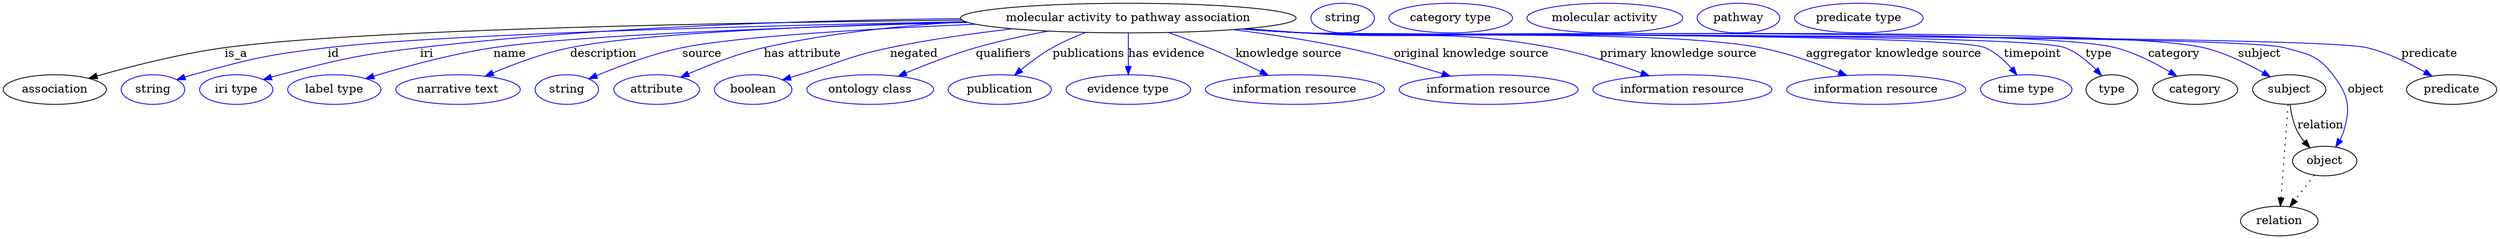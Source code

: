 digraph {
	graph [bb="0,0,3022,283"];
	node [label="\N"];
	"molecular activity to pathway association"	[height=0.5,
		label="molecular activity to pathway association",
		pos="1362.4,265",
		width=5.6509];
	association	[height=0.5,
		pos="62.394,178",
		width=1.7332];
	"molecular activity to pathway association" -> association	[label=is_a,
		lp="282.39,221.5",
		pos="e,103.35,191.59 1160.6,262.51 892.93,259.68 434.8,251.61 268.39,229 214.66,221.7 154.54,206.24 113.18,194.43"];
	id	[color=blue,
		height=0.5,
		label=string,
		pos="181.39,178",
		width=1.0652];
	"molecular activity to pathway association" -> id	[color=blue,
		label=id,
		lp="400.39,221.5",
		pos="e,210.37,190.01 1164.8,260.65 925.73,255.94 537.27,245.96 393.39,229 319.56,220.3 301.06,215.79 229.39,196 226.28,195.14 223.08,\
194.18 219.89,193.17",
		style=solid];
	iri	[color=blue,
		height=0.5,
		label="iri type",
		pos="282.39,178",
		width=1.2277];
	"molecular activity to pathway association" -> iri	[color=blue,
		label=iri,
		lp="512.39,221.5",
		pos="e,315.3,190.21 1158.9,264.39 984.6,262.65 727.23,255.15 504.39,229 428.39,220.08 409.51,215.05 335.39,196 332.02,195.13 328.54,194.17 \
325.05,193.16",
		style=solid];
	name	[color=blue,
		height=0.5,
		label="label type",
		pos="401.39,178",
		width=1.5707];
	"molecular activity to pathway association" -> name	[color=blue,
		label=name,
		lp="613.39,221.5",
		pos="e,439.52,191.46 1167.7,259.78 976.93,254.8 699.85,245.1 593.39,229 543.53,221.46 487.9,206.19 449.41,194.5",
		style=solid];
	description	[color=blue,
		height=0.5,
		label="narrative text",
		pos="551.39,178",
		width=2.0943];
	"molecular activity to pathway association" -> description	[color=blue,
		label=description,
		lp="726.89,221.5",
		pos="e,584.13,194.32 1165.7,260.39 999.44,256.13 774.59,247.17 686.39,229 654.24,222.37 619.53,209.38 593.37,198.3",
		style=solid];
	source	[color=blue,
		height=0.5,
		label=string,
		pos="683.39,178",
		width=1.0652];
	"molecular activity to pathway association" -> source	[color=blue,
		label=source,
		lp="845.39,221.5",
		pos="e,709.97,191.19 1176.7,257.57 1047.5,252.03 887.09,242.74 821.39,229 785.74,221.55 746.88,206.83 719.5,195.28",
		style=solid];
	"has attribute"	[color=blue,
		height=0.5,
		label=attribute,
		pos="791.39,178",
		width=1.4443];
	"molecular activity to pathway association" -> "has attribute"	[color=blue,
		label="has attribute",
		lp="967.39,221.5",
		pos="e,820.34,193.03 1165,260.62 1087.9,256.13 999.29,247.01 920.39,229 888.83,221.8 854.75,208.32 829.54,197.17",
		style=solid];
	negated	[color=blue,
		height=0.5,
		label=boolean,
		pos="908.39,178",
		width=1.2999];
	"molecular activity to pathway association" -> negated	[color=blue,
		label=negated,
		lp="1102.4,221.5",
		pos="e,943.59,189.93 1222.3,251.91 1174.8,246.52 1121.5,239.05 1073.4,229 1023.4,218.56 1012.2,210.87 963.39,196 960.09,194.99 956.68,\
193.95 953.25,192.9",
		style=solid];
	qualifiers	[color=blue,
		height=0.5,
		label="ontology class",
		pos="1049.4,178",
		width=2.1304];
	"molecular activity to pathway association" -> qualifiers	[color=blue,
		label=qualifiers,
		lp="1210.9,221.5",
		pos="e,1083.3,194.24 1265.1,249.09 1236.6,243.78 1205.5,237.08 1177.4,229 1148.5,220.71 1117.1,208.5 1092.7,198.21",
		style=solid];
	publications	[color=blue,
		height=0.5,
		label=publication,
		pos="1206.4,178",
		width=1.7332];
	"molecular activity to pathway association" -> publications	[color=blue,
		label=publications,
		lp="1314.4,221.5",
		pos="e,1224.4,195.45 1311,247.56 1297.4,242.39 1283,236.13 1270.4,229 1257,221.42 1243.3,211.19 1232.1,201.95",
		style=solid];
	"has evidence"	[color=blue,
		height=0.5,
		label="evidence type",
		pos="1362.4,178",
		width=2.0943];
	"molecular activity to pathway association" -> "has evidence"	[color=blue,
		label="has evidence",
		lp="1408.9,221.5",
		pos="e,1362.4,196.18 1362.4,246.8 1362.4,235.16 1362.4,219.55 1362.4,206.24",
		style=solid];
	"knowledge source"	[color=blue,
		height=0.5,
		label="information resource",
		pos="1564.4,178",
		width=3.015];
	"molecular activity to pathway association" -> "knowledge source"	[color=blue,
		label="knowledge source",
		lp="1556.9,221.5",
		pos="e,1532.1,195.37 1411.1,247.48 1426.7,241.92 1443.9,235.48 1459.4,229 1480.7,220.11 1503.9,209.19 1523.1,199.83",
		style=solid];
	"original knowledge source"	[color=blue,
		height=0.5,
		label="information resource",
		pos="1799.4,178",
		width=3.015];
	"molecular activity to pathway association" -> "original knowledge source"	[color=blue,
		label="original knowledge source",
		lp="1778.4,221.5",
		pos="e,1753,194.37 1489.5,250.93 1532.8,245.46 1581.4,238.19 1625.4,229 1665.3,220.66 1709.4,207.94 1743.3,197.41",
		style=solid];
	"primary knowledge source"	[color=blue,
		height=0.5,
		label="information resource",
		pos="2034.4,178",
		width=3.015];
	"molecular activity to pathway association" -> "primary knowledge source"	[color=blue,
		label="primary knowledge source",
		lp="2029.4,221.5",
		pos="e,1994.2,194.76 1505.6,252.18 1528.9,250.37 1552.8,248.58 1575.4,247 1709.1,237.67 1744.6,253.4 1876.4,229 1913.4,222.15 1953.9,\
209.24 1984.6,198.25",
		style=solid];
	"aggregator knowledge source"	[color=blue,
		height=0.5,
		label="information resource",
		pos="2269.4,178",
		width=3.015];
	"molecular activity to pathway association" -> "aggregator knowledge source"	[color=blue,
		label="aggregator knowledge source",
		lp="2290.9,221.5",
		pos="e,2233.7,195.11 1502.1,251.9 1526.5,250.06 1551.7,248.33 1575.4,247 1698.2,240.11 2007.6,251.82 2128.4,229 2161.5,222.75 2197.3,\
210 2224.5,198.94",
		style=solid];
	timepoint	[color=blue,
		height=0.5,
		label="time type",
		pos="2451.4,178",
		width=1.5346];
	"molecular activity to pathway association" -> timepoint	[color=blue,
		label=timepoint,
		lp="2459.4,221.5",
		pos="e,2440,195.84 1500.7,251.79 1525.5,249.93 1551.2,248.23 1575.4,247 1621.2,244.67 2359.2,247.03 2401.4,229 2413.9,223.65 2425,213.55 \
2433.5,203.82",
		style=solid];
	type	[height=0.5,
		pos="2555.4,178",
		width=0.86659];
	"molecular activity to pathway association" -> type	[color=blue,
		label=type,
		lp="2539.4,221.5",
		pos="e,2542.8,194.91 1500.4,251.77 1525.3,249.9 1551.1,248.2 1575.4,247 1626.6,244.46 2450.6,247.54 2498.4,229 2512.7,223.46 2525.7,212.63 \
2535.8,202.46",
		style=solid];
	category	[height=0.5,
		pos="2656.4,178",
		width=1.4263];
	"molecular activity to pathway association" -> category	[color=blue,
		label=category,
		lp="2630.9,221.5",
		pos="e,2634.1,194.28 1500.4,251.74 1525.3,249.88 1551.1,248.19 1575.4,247 1684.6,241.65 2453.4,255.75 2559.4,229 2582.9,223.07 2607.2,\
210.56 2625.6,199.54",
		style=solid];
	subject	[height=0.5,
		pos="2770.4,178",
		width=1.2277];
	"molecular activity to pathway association" -> subject	[color=blue,
		label=subject,
		lp="2734.4,221.5",
		pos="e,2747.5,193.58 1500.1,251.73 1525.1,249.86 1551,248.17 1575.4,247 1696.5,241.17 2548.4,256.91 2666.4,229 2692.1,222.92 2718.9,209.85 \
2738.9,198.59",
		style=solid];
	object	[height=0.5,
		pos="2813.4,91",
		width=1.0832];
	"molecular activity to pathway association" -> object	[color=blue,
		label=object,
		lp="2863.4,178",
		pos="e,2826.8,108.09 1499.8,251.72 1524.9,249.85 1550.9,248.16 1575.4,247 1641.4,243.87 2700.6,246.15 2764.4,229 2793.4,221.2 2805.2,\
219.95 2823.4,196 2842.2,171.13 2845.3,156.9 2836.4,127 2835.4,123.55 2833.9,120.13 2832.1,116.85",
		style=solid];
	predicate	[height=0.5,
		pos="2967.4,178",
		width=1.5165];
	"molecular activity to pathway association" -> predicate	[color=blue,
		label=predicate,
		lp="2940.4,221.5",
		pos="e,2943.6,194.32 1499.8,251.7 1524.9,249.83 1550.9,248.15 1575.4,247 1646.9,243.65 2794.7,245.53 2864.4,229 2889.3,223.1 2915.2,210.5 \
2934.7,199.43",
		style=solid];
	association_type	[color=blue,
		height=0.5,
		label=string,
		pos="1622.4,265",
		width=1.0652];
	association_category	[color=blue,
		height=0.5,
		label="category type",
		pos="1753.4,265",
		width=2.0762];
	subject -> object	[label=relation,
		lp="2808.4,134.5",
		pos="e,2795.5,107.23 2771.5,159.55 2772.7,149.57 2775.2,137.07 2780.4,127 2782.6,122.68 2785.5,118.52 2788.7,114.66"];
	relation	[height=0.5,
		pos="2758.4,18",
		width=1.2999];
	subject -> relation	[pos="e,2759.7,36.188 2769.1,159.79 2767,132.48 2763,78.994 2760.5,46.38",
		style=dotted];
	"molecular activity to pathway association_subject"	[color=blue,
		height=0.5,
		label="molecular activity",
		pos="1940.4,265",
		width=2.6178];
	object -> relation	[pos="e,2771.2,35.54 2800.9,73.889 2794,64.939 2785.2,53.617 2777.4,43.584",
		style=dotted];
	"molecular activity to pathway association_object"	[color=blue,
		height=0.5,
		label=pathway,
		pos="2102.4,265",
		width=1.3902];
	"molecular activity to pathway association_predicate"	[color=blue,
		height=0.5,
		label="predicate type",
		pos="2248.4,265",
		width=2.1665];
}
